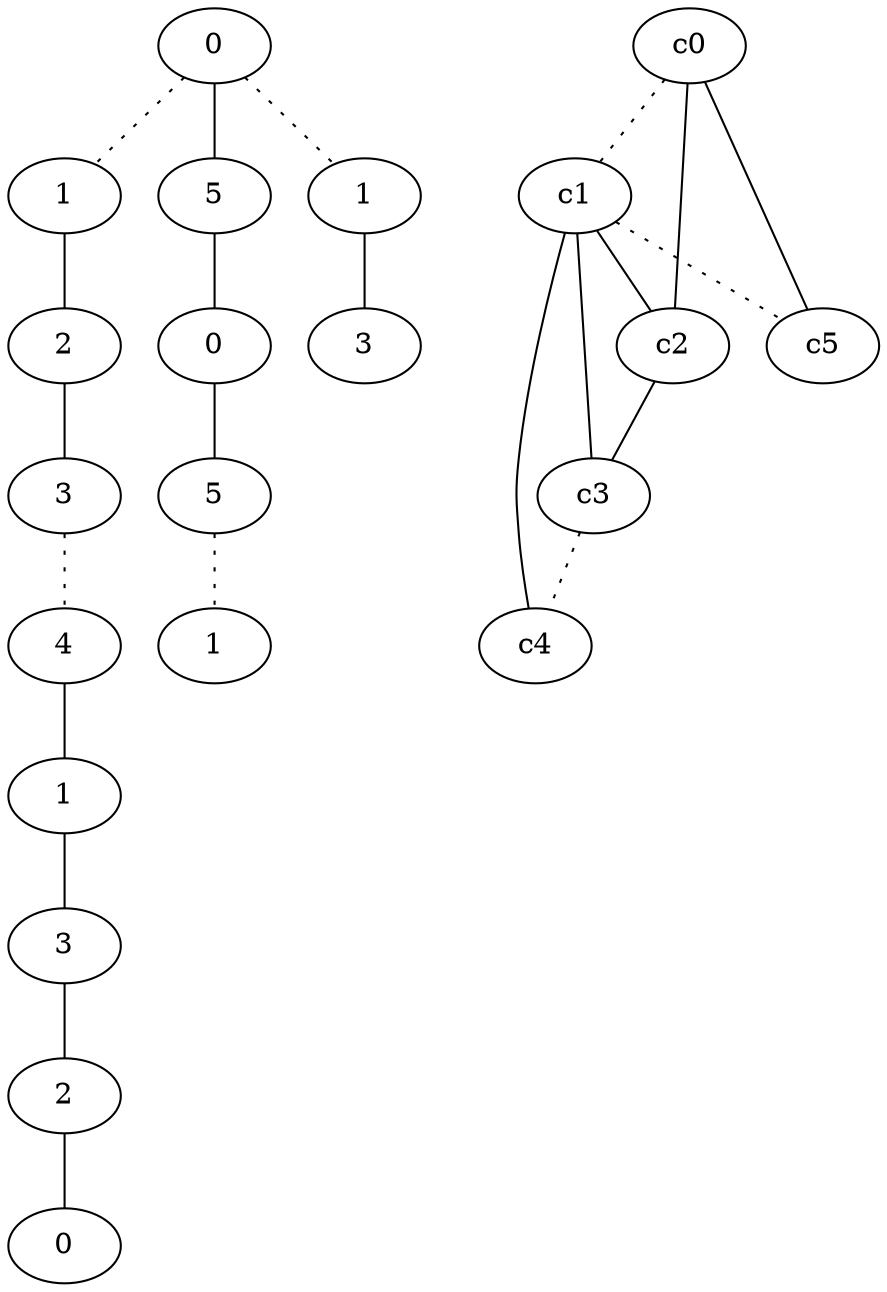 graph {
a0[label=0];
a1[label=1];
a2[label=2];
a3[label=3];
a4[label=4];
a5[label=1];
a6[label=3];
a7[label=2];
a8[label=0];
a9[label=5];
a10[label=0];
a11[label=5];
a12[label=1];
a13[label=1];
a14[label=3];
a0 -- a1 [style=dotted];
a0 -- a9;
a0 -- a13 [style=dotted];
a1 -- a2;
a2 -- a3;
a3 -- a4 [style=dotted];
a4 -- a5;
a5 -- a6;
a6 -- a7;
a7 -- a8;
a9 -- a10;
a10 -- a11;
a11 -- a12 [style=dotted];
a13 -- a14;
c0 -- c1 [style=dotted];
c0 -- c2;
c0 -- c5;
c1 -- c2;
c1 -- c3;
c1 -- c4;
c1 -- c5 [style=dotted];
c2 -- c3;
c3 -- c4 [style=dotted];
}

